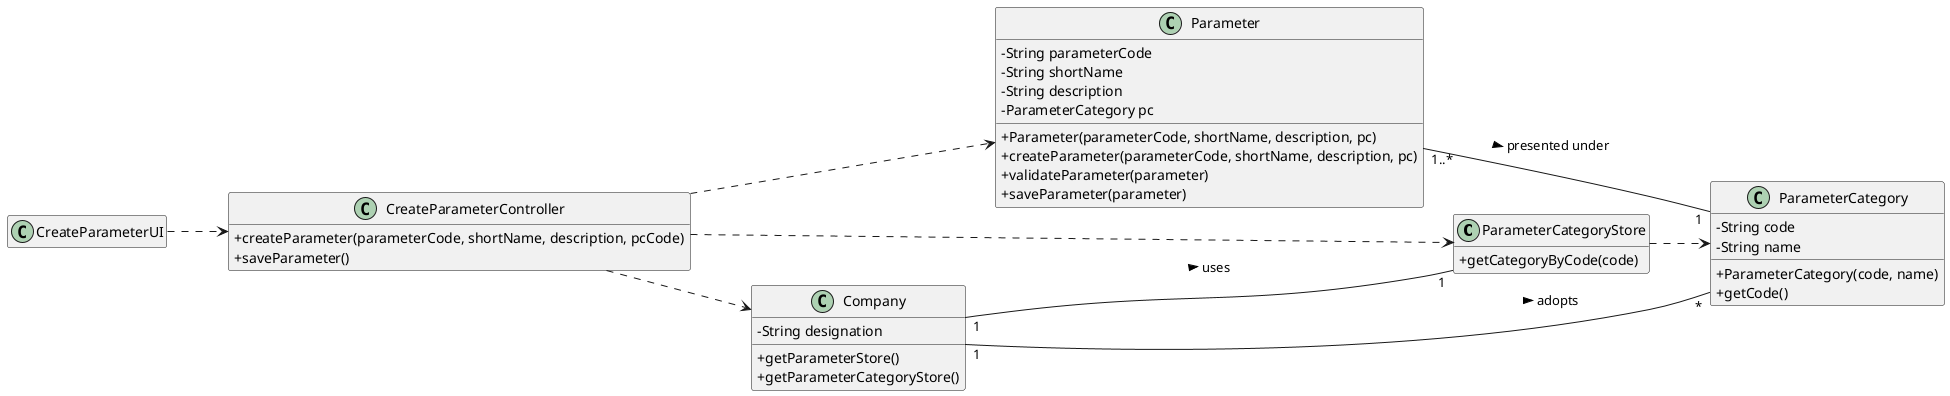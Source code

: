 @startuml
hide empty methods
hide empty attributes
left to right direction
skinparam classAttributeIconSize 0

class ParameterCategoryStore {
    +getCategoryByCode(code)
}

class Parameter {
  -String parameterCode
  -String shortName
  -String description
  -ParameterCategory pc
  +Parameter(parameterCode, shortName, description, pc)
  +createParameter(parameterCode, shortName, description, pc)
  +validateParameter(parameter)
  +saveParameter(parameter)
}

class ParameterCategory {
   -String code
   -String name
   +ParameterCategory(code, name)
   +getCode()
}

class Company {
  -String designation
  +getParameterStore()
  +getParameterCategoryStore()
}

class CreateParameterController {
  +createParameter(parameterCode, shortName, description, pcCode)
  +saveParameter()
}

class CreateParameterUI {

}

CreateParameterUI ..> CreateParameterController
CreateParameterController ..> Company
CreateParameterController ..> ParameterCategoryStore
CreateParameterController ..> Parameter
ParameterCategoryStore ..> ParameterCategory
Company "1" -- "1" ParameterCategoryStore : uses >
Company "1" -- "*" ParameterCategory : adopts >
Parameter "1..*" -- "1" ParameterCategory : presented under >


@enduml
